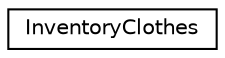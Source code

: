 digraph "Graphical Class Hierarchy"
{
  edge [fontname="Helvetica",fontsize="10",labelfontname="Helvetica",labelfontsize="10"];
  node [fontname="Helvetica",fontsize="10",shape=record];
  rankdir="LR";
  Node0 [label="InventoryClothes",height=0.2,width=0.4,color="black", fillcolor="white", style="filled",URL="$classInventoryClothes.html",tooltip="Un InventoryClothes est un inventaire de vetements. "];
}
